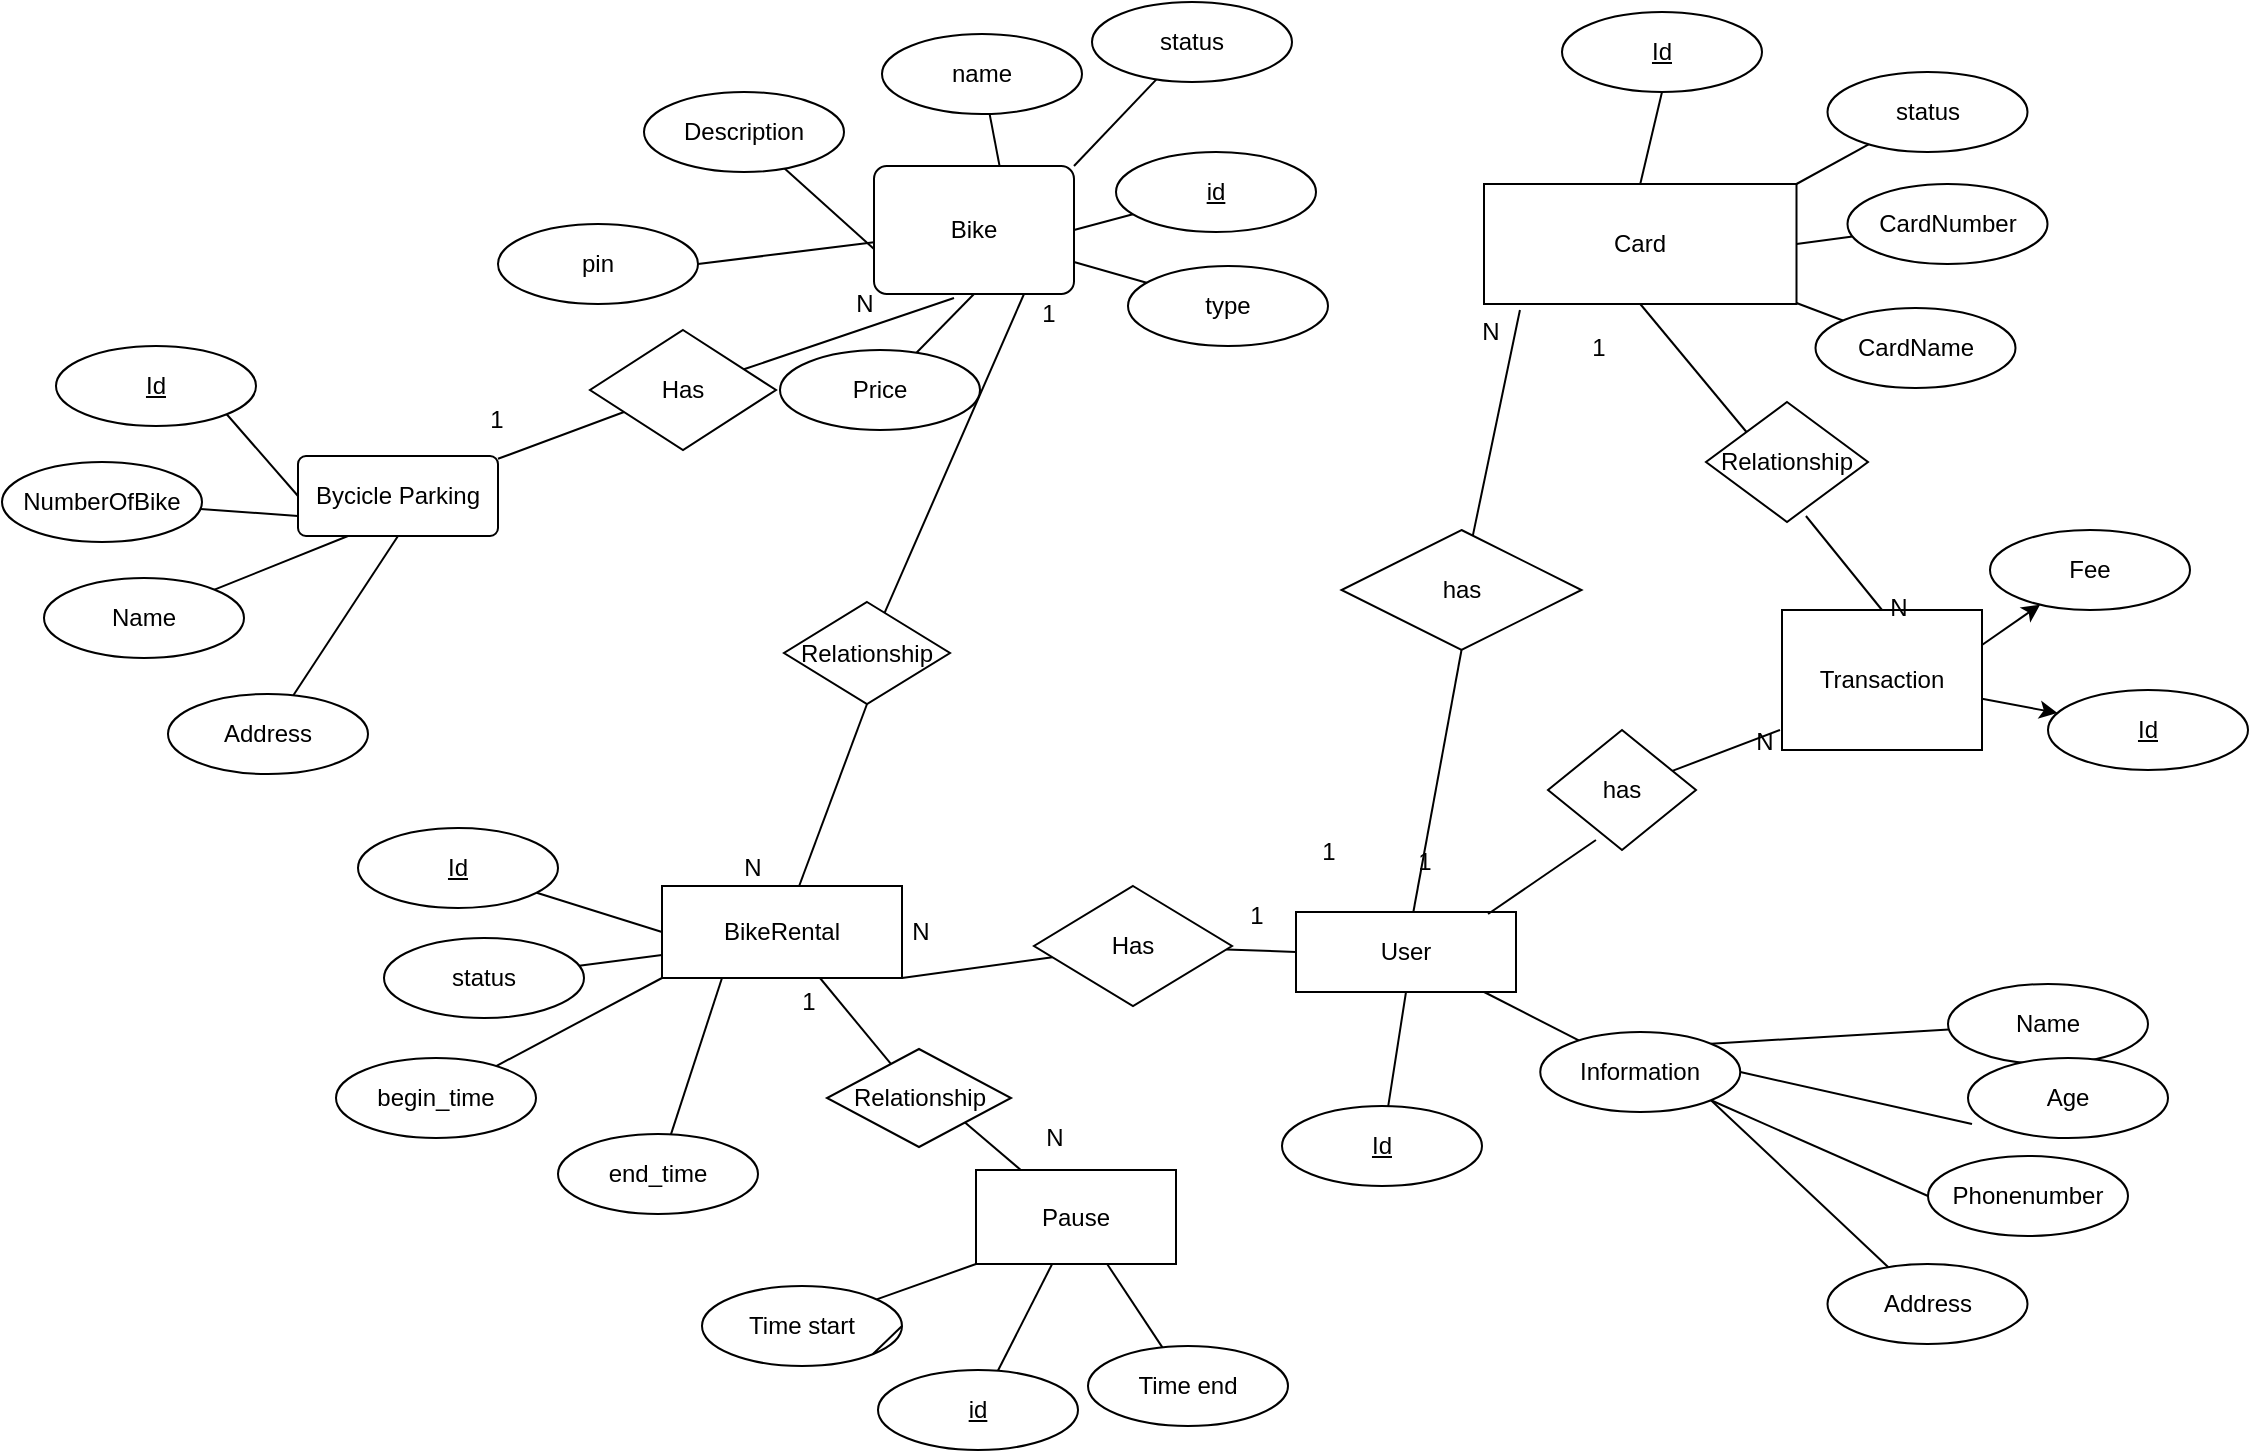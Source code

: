 <mxfile version="13.10.4" type="device"><diagram id="R2lEEEUBdFMjLlhIrx00" name="Page-1"><mxGraphModel dx="1822" dy="1105" grid="0" gridSize="10" guides="1" tooltips="1" connect="1" arrows="1" fold="1" page="0" pageScale="1" pageWidth="850" pageHeight="1100" math="0" shadow="0" extFonts="Permanent Marker^https://fonts.googleapis.com/css?family=Permanent+Marker"><root><mxCell id="0"/><mxCell id="1" parent="0"/><mxCell id="GqBeee7C10Lz41iLD6nS-3" style="edgeStyle=none;rounded=0;orthogonalLoop=1;jettySize=auto;html=1;endArrow=none;endFill=0;" parent="1" source="GqBeee7C10Lz41iLD6nS-47" target="GqBeee7C10Lz41iLD6nS-15" edge="1"><mxGeometry relative="1" as="geometry"><mxPoint x="-93" y="148" as="sourcePoint"/></mxGeometry></mxCell><mxCell id="GqBeee7C10Lz41iLD6nS-5" value="Id" style="ellipse;whiteSpace=wrap;html=1;align=center;fontStyle=4;" parent="1" vertex="1"><mxGeometry x="420" y="419" width="100" height="40" as="geometry"/></mxCell><mxCell id="GqBeee7C10Lz41iLD6nS-12" style="edgeStyle=none;rounded=0;orthogonalLoop=1;jettySize=auto;html=1;exitX=1;exitY=0;exitDx=0;exitDy=0;endArrow=none;endFill=0;" parent="1" source="GqBeee7C10Lz41iLD6nS-15" target="GqBeee7C10Lz41iLD6nS-16" edge="1"><mxGeometry relative="1" as="geometry"/></mxCell><mxCell id="GqBeee7C10Lz41iLD6nS-13" style="edgeStyle=none;rounded=0;orthogonalLoop=1;jettySize=auto;html=1;exitX=1;exitY=0.5;exitDx=0;exitDy=0;entryX=0.02;entryY=0.825;entryDx=0;entryDy=0;entryPerimeter=0;endArrow=none;endFill=0;" parent="1" source="GqBeee7C10Lz41iLD6nS-15" target="GqBeee7C10Lz41iLD6nS-17" edge="1"><mxGeometry relative="1" as="geometry"/></mxCell><mxCell id="GqBeee7C10Lz41iLD6nS-14" style="edgeStyle=none;rounded=0;orthogonalLoop=1;jettySize=auto;html=1;exitX=1;exitY=1;exitDx=0;exitDy=0;entryX=0;entryY=0.5;entryDx=0;entryDy=0;endArrow=none;endFill=0;" parent="1" source="GqBeee7C10Lz41iLD6nS-15" target="GqBeee7C10Lz41iLD6nS-18" edge="1"><mxGeometry relative="1" as="geometry"/></mxCell><mxCell id="GqBeee7C10Lz41iLD6nS-15" value="Information" style="ellipse;whiteSpace=wrap;html=1;align=center;" parent="1" vertex="1"><mxGeometry x="549.13" y="382" width="100" height="40" as="geometry"/></mxCell><mxCell id="GqBeee7C10Lz41iLD6nS-16" value="Name" style="ellipse;whiteSpace=wrap;html=1;align=center;" parent="1" vertex="1"><mxGeometry x="753" y="358" width="100" height="40" as="geometry"/></mxCell><mxCell id="GqBeee7C10Lz41iLD6nS-17" value="Age" style="ellipse;whiteSpace=wrap;html=1;align=center;" parent="1" vertex="1"><mxGeometry x="763" y="395" width="100" height="40" as="geometry"/></mxCell><mxCell id="GqBeee7C10Lz41iLD6nS-18" value="Phonenumber" style="ellipse;whiteSpace=wrap;html=1;align=center;" parent="1" vertex="1"><mxGeometry x="743" y="444" width="100" height="40" as="geometry"/></mxCell><mxCell id="GqBeee7C10Lz41iLD6nS-19" value="Address" style="ellipse;whiteSpace=wrap;html=1;align=center;" parent="1" vertex="1"><mxGeometry x="692.75" y="498" width="100" height="40" as="geometry"/></mxCell><mxCell id="GqBeee7C10Lz41iLD6nS-21" value="" style="endArrow=none;html=1;exitX=1;exitY=1;exitDx=0;exitDy=0;endFill=0;" parent="1" source="GqBeee7C10Lz41iLD6nS-15" target="GqBeee7C10Lz41iLD6nS-19" edge="1"><mxGeometry width="50" height="50" relative="1" as="geometry"><mxPoint x="107" y="318" as="sourcePoint"/><mxPoint x="157" y="268" as="targetPoint"/></mxGeometry></mxCell><mxCell id="GqBeee7C10Lz41iLD6nS-23" style="edgeStyle=none;rounded=0;orthogonalLoop=1;jettySize=auto;html=1;exitX=0;exitY=0.5;exitDx=0;exitDy=0;endArrow=none;endFill=0;" parent="1" source="GqBeee7C10Lz41iLD6nS-49" target="GqBeee7C10Lz41iLD6nS-28" edge="1"><mxGeometry relative="1" as="geometry"><mxPoint x="100" y="420" as="sourcePoint"/></mxGeometry></mxCell><mxCell id="GqBeee7C10Lz41iLD6nS-28" value="Id" style="ellipse;whiteSpace=wrap;html=1;align=center;fontStyle=4;" parent="1" vertex="1"><mxGeometry x="-42" y="280" width="100" height="40" as="geometry"/></mxCell><mxCell id="GqBeee7C10Lz41iLD6nS-37" style="edgeStyle=none;rounded=0;orthogonalLoop=1;jettySize=auto;html=1;endArrow=none;endFill=0;" parent="1" source="GqBeee7C10Lz41iLD6nS-39" target="GqBeee7C10Lz41iLD6nS-44" edge="1"><mxGeometry relative="1" as="geometry"><mxPoint x="708.529" y="-24.516" as="targetPoint"/></mxGeometry></mxCell><mxCell id="GqBeee7C10Lz41iLD6nS-38" style="edgeStyle=none;rounded=0;orthogonalLoop=1;jettySize=auto;html=1;exitX=1;exitY=0.5;exitDx=0;exitDy=0;endArrow=none;endFill=0;" parent="1" source="GqBeee7C10Lz41iLD6nS-39" target="GqBeee7C10Lz41iLD6nS-43" edge="1"><mxGeometry relative="1" as="geometry"/></mxCell><mxCell id="zLXM_e-mh2x2h6zWoIeZ-93" style="edgeStyle=none;rounded=0;orthogonalLoop=1;jettySize=auto;html=1;exitX=1;exitY=0;exitDx=0;exitDy=0;endArrow=none;endFill=0;fontSize=12;" parent="1" source="GqBeee7C10Lz41iLD6nS-39" target="zLXM_e-mh2x2h6zWoIeZ-92" edge="1"><mxGeometry relative="1" as="geometry"/></mxCell><mxCell id="zLXM_e-mh2x2h6zWoIeZ-96" style="edgeStyle=none;rounded=0;orthogonalLoop=1;jettySize=auto;html=1;exitX=0.5;exitY=0;exitDx=0;exitDy=0;entryX=0.5;entryY=1;entryDx=0;entryDy=0;endArrow=none;endFill=0;fontSize=12;" parent="1" source="GqBeee7C10Lz41iLD6nS-39" target="GqBeee7C10Lz41iLD6nS-45" edge="1"><mxGeometry relative="1" as="geometry"/></mxCell><mxCell id="zLXM_e-mh2x2h6zWoIeZ-97" style="edgeStyle=none;rounded=0;orthogonalLoop=1;jettySize=auto;html=1;exitX=0.5;exitY=1;exitDx=0;exitDy=0;entryX=0;entryY=0;entryDx=0;entryDy=0;endArrow=none;endFill=0;fontSize=12;" parent="1" source="GqBeee7C10Lz41iLD6nS-39" target="zLXM_e-mh2x2h6zWoIeZ-71" edge="1"><mxGeometry relative="1" as="geometry"/></mxCell><mxCell id="GqBeee7C10Lz41iLD6nS-39" value="Card" style="whiteSpace=wrap;html=1;align=center;" parent="1" vertex="1"><mxGeometry x="521" y="-42" width="156.25" height="60" as="geometry"/></mxCell><mxCell id="GqBeee7C10Lz41iLD6nS-43" value="CardNumber" style="ellipse;whiteSpace=wrap;html=1;align=center;" parent="1" vertex="1"><mxGeometry x="702.75" y="-42" width="100" height="40" as="geometry"/></mxCell><mxCell id="GqBeee7C10Lz41iLD6nS-44" value="CardName" style="ellipse;whiteSpace=wrap;html=1;align=center;" parent="1" vertex="1"><mxGeometry x="686.75" y="20" width="100" height="40" as="geometry"/></mxCell><mxCell id="GqBeee7C10Lz41iLD6nS-45" value="Id" style="ellipse;whiteSpace=wrap;html=1;align=center;fontStyle=4;" parent="1" vertex="1"><mxGeometry x="560" y="-128" width="100" height="40" as="geometry"/></mxCell><mxCell id="zLXM_e-mh2x2h6zWoIeZ-31" style="edgeStyle=none;rounded=0;orthogonalLoop=1;jettySize=auto;html=1;exitX=0.5;exitY=1;exitDx=0;exitDy=0;endArrow=none;endFill=0;" parent="1" source="GqBeee7C10Lz41iLD6nS-47" target="GqBeee7C10Lz41iLD6nS-5" edge="1"><mxGeometry relative="1" as="geometry"/></mxCell><mxCell id="zLXM_e-mh2x2h6zWoIeZ-104" style="edgeStyle=none;rounded=0;orthogonalLoop=1;jettySize=auto;html=1;entryX=0.5;entryY=1;entryDx=0;entryDy=0;endArrow=none;endFill=0;fontSize=12;" parent="1" source="GqBeee7C10Lz41iLD6nS-47" target="zLXM_e-mh2x2h6zWoIeZ-102" edge="1"><mxGeometry relative="1" as="geometry"/></mxCell><mxCell id="GqBeee7C10Lz41iLD6nS-47" value="User" style="whiteSpace=wrap;html=1;align=center;" parent="1" vertex="1"><mxGeometry x="427" y="322" width="110" height="40" as="geometry"/></mxCell><mxCell id="zLXM_e-mh2x2h6zWoIeZ-23" style="edgeStyle=none;rounded=0;orthogonalLoop=1;jettySize=auto;html=1;exitX=0;exitY=0.75;exitDx=0;exitDy=0;endArrow=none;endFill=0;" parent="1" source="GqBeee7C10Lz41iLD6nS-49" target="zLXM_e-mh2x2h6zWoIeZ-22" edge="1"><mxGeometry relative="1" as="geometry"/></mxCell><mxCell id="zLXM_e-mh2x2h6zWoIeZ-29" style="edgeStyle=none;rounded=0;orthogonalLoop=1;jettySize=auto;html=1;entryX=0.5;entryY=1;entryDx=0;entryDy=0;endArrow=none;endFill=0;" parent="1" source="GqBeee7C10Lz41iLD6nS-49" target="zLXM_e-mh2x2h6zWoIeZ-28" edge="1"><mxGeometry relative="1" as="geometry"/></mxCell><mxCell id="zLXM_e-mh2x2h6zWoIeZ-46" style="edgeStyle=none;rounded=0;orthogonalLoop=1;jettySize=auto;html=1;exitX=0;exitY=1;exitDx=0;exitDy=0;endArrow=none;endFill=0;" parent="1" source="GqBeee7C10Lz41iLD6nS-49" target="zLXM_e-mh2x2h6zWoIeZ-44" edge="1"><mxGeometry relative="1" as="geometry"/></mxCell><mxCell id="zLXM_e-mh2x2h6zWoIeZ-47" style="edgeStyle=none;rounded=0;orthogonalLoop=1;jettySize=auto;html=1;exitX=0.25;exitY=1;exitDx=0;exitDy=0;endArrow=none;endFill=0;" parent="1" source="GqBeee7C10Lz41iLD6nS-49" target="zLXM_e-mh2x2h6zWoIeZ-45" edge="1"><mxGeometry relative="1" as="geometry"/></mxCell><mxCell id="HO3YLaZCYLhAYJbhyQVO-8" style="edgeStyle=none;rounded=0;orthogonalLoop=1;jettySize=auto;html=1;endArrow=none;endFill=0;" parent="1" source="GqBeee7C10Lz41iLD6nS-49" target="HO3YLaZCYLhAYJbhyQVO-7" edge="1"><mxGeometry relative="1" as="geometry"/></mxCell><mxCell id="GqBeee7C10Lz41iLD6nS-49" value="BikeRental" style="whiteSpace=wrap;html=1;align=center;" parent="1" vertex="1"><mxGeometry x="110" y="309" width="120" height="46" as="geometry"/></mxCell><mxCell id="GqBeee7C10Lz41iLD6nS-96" style="edgeStyle=none;rounded=0;orthogonalLoop=1;jettySize=auto;html=1;exitX=0.25;exitY=1;exitDx=0;exitDy=0;endArrow=none;endFill=0;" parent="1" source="GqBeee7C10Lz41iLD6nS-90" target="GqBeee7C10Lz41iLD6nS-95" edge="1"><mxGeometry relative="1" as="geometry"><mxPoint x="78.355" y="8.358" as="targetPoint"/></mxGeometry></mxCell><mxCell id="GqBeee7C10Lz41iLD6nS-98" style="edgeStyle=none;rounded=0;orthogonalLoop=1;jettySize=auto;html=1;exitX=0.75;exitY=1;exitDx=0;exitDy=0;endArrow=none;endFill=0;" parent="1" source="GqBeee7C10Lz41iLD6nS-90" target="GqBeee7C10Lz41iLD6nS-91" edge="1"><mxGeometry relative="1" as="geometry"/></mxCell><mxCell id="GqBeee7C10Lz41iLD6nS-99" style="edgeStyle=none;rounded=0;orthogonalLoop=1;jettySize=auto;html=1;exitX=1;exitY=0.5;exitDx=0;exitDy=0;endArrow=none;endFill=0;" parent="1" source="GqBeee7C10Lz41iLD6nS-90" target="GqBeee7C10Lz41iLD6nS-92" edge="1"><mxGeometry relative="1" as="geometry"/></mxCell><mxCell id="zLXM_e-mh2x2h6zWoIeZ-83" style="edgeStyle=none;rounded=0;orthogonalLoop=1;jettySize=auto;html=1;exitX=1;exitY=0.75;exitDx=0;exitDy=0;endArrow=none;endFill=0;fontSize=12;" parent="1" source="GqBeee7C10Lz41iLD6nS-90" target="zLXM_e-mh2x2h6zWoIeZ-82" edge="1"><mxGeometry relative="1" as="geometry"/></mxCell><mxCell id="zLXM_e-mh2x2h6zWoIeZ-101" style="edgeStyle=none;rounded=0;orthogonalLoop=1;jettySize=auto;html=1;exitX=1;exitY=0;exitDx=0;exitDy=0;endArrow=none;endFill=0;fontSize=12;" parent="1" source="GqBeee7C10Lz41iLD6nS-90" target="zLXM_e-mh2x2h6zWoIeZ-100" edge="1"><mxGeometry relative="1" as="geometry"/></mxCell><mxCell id="HO3YLaZCYLhAYJbhyQVO-3" style="edgeStyle=none;rounded=0;orthogonalLoop=1;jettySize=auto;html=1;exitX=0.5;exitY=1;exitDx=0;exitDy=0;endArrow=none;endFill=0;" parent="1" source="GqBeee7C10Lz41iLD6nS-90" target="zLXM_e-mh2x2h6zWoIeZ-110" edge="1"><mxGeometry relative="1" as="geometry"/></mxCell><mxCell id="GqBeee7C10Lz41iLD6nS-90" value="Bike" style="rounded=1;arcSize=10;whiteSpace=wrap;html=1;align=center;" parent="1" vertex="1"><mxGeometry x="216" y="-51" width="100" height="64" as="geometry"/></mxCell><mxCell id="GqBeee7C10Lz41iLD6nS-91" value="name" style="ellipse;whiteSpace=wrap;html=1;align=center;" parent="1" vertex="1"><mxGeometry x="220" y="-117" width="100" height="40" as="geometry"/></mxCell><mxCell id="GqBeee7C10Lz41iLD6nS-92" value="id" style="ellipse;whiteSpace=wrap;html=1;align=center;fontStyle=4;" parent="1" vertex="1"><mxGeometry x="337" y="-58" width="100" height="40" as="geometry"/></mxCell><mxCell id="GqBeee7C10Lz41iLD6nS-95" value="Description" style="ellipse;whiteSpace=wrap;html=1;align=center;" parent="1" vertex="1"><mxGeometry x="101" y="-88" width="100" height="40" as="geometry"/></mxCell><mxCell id="GqBeee7C10Lz41iLD6nS-105" style="edgeStyle=none;rounded=0;orthogonalLoop=1;jettySize=auto;html=1;exitX=0;exitY=0.5;exitDx=0;exitDy=0;entryX=1;entryY=1;entryDx=0;entryDy=0;endArrow=none;endFill=0;" parent="1" source="GqBeee7C10Lz41iLD6nS-100" target="GqBeee7C10Lz41iLD6nS-101" edge="1"><mxGeometry relative="1" as="geometry"/></mxCell><mxCell id="GqBeee7C10Lz41iLD6nS-106" style="edgeStyle=none;rounded=0;orthogonalLoop=1;jettySize=auto;html=1;exitX=0;exitY=0.75;exitDx=0;exitDy=0;endArrow=none;endFill=0;" parent="1" source="GqBeee7C10Lz41iLD6nS-100" target="GqBeee7C10Lz41iLD6nS-102" edge="1"><mxGeometry relative="1" as="geometry"/></mxCell><mxCell id="GqBeee7C10Lz41iLD6nS-107" style="edgeStyle=none;rounded=0;orthogonalLoop=1;jettySize=auto;html=1;exitX=0.25;exitY=1;exitDx=0;exitDy=0;endArrow=none;endFill=0;" parent="1" source="GqBeee7C10Lz41iLD6nS-100" target="GqBeee7C10Lz41iLD6nS-103" edge="1"><mxGeometry relative="1" as="geometry"/></mxCell><mxCell id="GqBeee7C10Lz41iLD6nS-108" style="edgeStyle=none;rounded=0;orthogonalLoop=1;jettySize=auto;html=1;exitX=0.5;exitY=1;exitDx=0;exitDy=0;endArrow=none;endFill=0;" parent="1" source="GqBeee7C10Lz41iLD6nS-100" target="GqBeee7C10Lz41iLD6nS-104" edge="1"><mxGeometry relative="1" as="geometry"><mxPoint x="-27" y="205" as="targetPoint"/></mxGeometry></mxCell><mxCell id="zLXM_e-mh2x2h6zWoIeZ-26" style="edgeStyle=none;rounded=0;orthogonalLoop=1;jettySize=auto;html=1;endArrow=none;endFill=0;" parent="1" source="GqBeee7C10Lz41iLD6nS-100" target="zLXM_e-mh2x2h6zWoIeZ-18" edge="1"><mxGeometry relative="1" as="geometry"/></mxCell><mxCell id="GqBeee7C10Lz41iLD6nS-100" value="Bycicle Parking" style="rounded=1;arcSize=10;whiteSpace=wrap;html=1;align=center;" parent="1" vertex="1"><mxGeometry x="-72" y="94" width="100" height="40" as="geometry"/></mxCell><mxCell id="GqBeee7C10Lz41iLD6nS-101" value="Id" style="ellipse;whiteSpace=wrap;html=1;align=center;fontStyle=4;" parent="1" vertex="1"><mxGeometry x="-193" y="39" width="100" height="40" as="geometry"/></mxCell><mxCell id="GqBeee7C10Lz41iLD6nS-102" value="NumberOfBike" style="ellipse;whiteSpace=wrap;html=1;align=center;" parent="1" vertex="1"><mxGeometry x="-220" y="97" width="100" height="40" as="geometry"/></mxCell><mxCell id="GqBeee7C10Lz41iLD6nS-103" value="Name" style="ellipse;whiteSpace=wrap;html=1;align=center;" parent="1" vertex="1"><mxGeometry x="-199" y="155" width="100" height="40" as="geometry"/></mxCell><mxCell id="GqBeee7C10Lz41iLD6nS-104" value="Address" style="ellipse;whiteSpace=wrap;html=1;align=center;" parent="1" vertex="1"><mxGeometry x="-137" y="213" width="100" height="40" as="geometry"/></mxCell><mxCell id="zLXM_e-mh2x2h6zWoIeZ-17" style="edgeStyle=none;rounded=0;orthogonalLoop=1;jettySize=auto;html=1;" parent="1" source="zLXM_e-mh2x2h6zWoIeZ-1" target="zLXM_e-mh2x2h6zWoIeZ-3" edge="1"><mxGeometry relative="1" as="geometry"/></mxCell><mxCell id="zLXM_e-mh2x2h6zWoIeZ-39" style="edgeStyle=none;rounded=0;orthogonalLoop=1;jettySize=auto;html=1;exitX=1;exitY=0.25;exitDx=0;exitDy=0;endArrow=classic;endFill=1;" parent="1" source="zLXM_e-mh2x2h6zWoIeZ-1" target="zLXM_e-mh2x2h6zWoIeZ-38" edge="1"><mxGeometry relative="1" as="geometry"/></mxCell><mxCell id="zLXM_e-mh2x2h6zWoIeZ-1" value="Transaction" style="whiteSpace=wrap;html=1;align=center;" parent="1" vertex="1"><mxGeometry x="670" y="171" width="100" height="70" as="geometry"/></mxCell><mxCell id="zLXM_e-mh2x2h6zWoIeZ-3" value="Id" style="ellipse;whiteSpace=wrap;html=1;align=center;fontStyle=4;" parent="1" vertex="1"><mxGeometry x="803" y="211" width="100" height="40" as="geometry"/></mxCell><mxCell id="zLXM_e-mh2x2h6zWoIeZ-12" style="edgeStyle=none;rounded=0;orthogonalLoop=1;jettySize=auto;html=1;exitX=1;exitY=1;exitDx=0;exitDy=0;" parent="1" source="zLXM_e-mh2x2h6zWoIeZ-3" target="zLXM_e-mh2x2h6zWoIeZ-3" edge="1"><mxGeometry relative="1" as="geometry"/></mxCell><mxCell id="zLXM_e-mh2x2h6zWoIeZ-27" style="edgeStyle=none;rounded=0;orthogonalLoop=1;jettySize=auto;html=1;entryX=0.4;entryY=1.031;entryDx=0;entryDy=0;entryPerimeter=0;endArrow=none;endFill=0;" parent="1" source="zLXM_e-mh2x2h6zWoIeZ-18" target="GqBeee7C10Lz41iLD6nS-90" edge="1"><mxGeometry relative="1" as="geometry"/></mxCell><mxCell id="zLXM_e-mh2x2h6zWoIeZ-18" value="Has" style="shape=rhombus;perimeter=rhombusPerimeter;whiteSpace=wrap;html=1;align=center;" parent="1" vertex="1"><mxGeometry x="74" y="31" width="93" height="60" as="geometry"/></mxCell><mxCell id="zLXM_e-mh2x2h6zWoIeZ-22" value="status" style="ellipse;whiteSpace=wrap;html=1;align=center;" parent="1" vertex="1"><mxGeometry x="-29" y="335" width="100" height="40" as="geometry"/></mxCell><mxCell id="zLXM_e-mh2x2h6zWoIeZ-24" style="edgeStyle=none;rounded=0;orthogonalLoop=1;jettySize=auto;html=1;exitX=0.5;exitY=1;exitDx=0;exitDy=0;" parent="1" source="zLXM_e-mh2x2h6zWoIeZ-22" target="zLXM_e-mh2x2h6zWoIeZ-22" edge="1"><mxGeometry relative="1" as="geometry"/></mxCell><mxCell id="zLXM_e-mh2x2h6zWoIeZ-30" style="edgeStyle=none;rounded=0;orthogonalLoop=1;jettySize=auto;html=1;entryX=0.75;entryY=1;entryDx=0;entryDy=0;endArrow=none;endFill=0;" parent="1" source="zLXM_e-mh2x2h6zWoIeZ-28" target="GqBeee7C10Lz41iLD6nS-90" edge="1"><mxGeometry relative="1" as="geometry"/></mxCell><mxCell id="zLXM_e-mh2x2h6zWoIeZ-28" value="Relationship" style="shape=rhombus;perimeter=rhombusPerimeter;whiteSpace=wrap;html=1;align=center;" parent="1" vertex="1"><mxGeometry x="171" y="167" width="83" height="51" as="geometry"/></mxCell><mxCell id="zLXM_e-mh2x2h6zWoIeZ-36" style="edgeStyle=none;rounded=0;orthogonalLoop=1;jettySize=auto;html=1;entryX=1;entryY=1;entryDx=0;entryDy=0;endArrow=none;endFill=0;" parent="1" source="zLXM_e-mh2x2h6zWoIeZ-35" target="GqBeee7C10Lz41iLD6nS-49" edge="1"><mxGeometry relative="1" as="geometry"/></mxCell><mxCell id="zLXM_e-mh2x2h6zWoIeZ-37" style="edgeStyle=none;rounded=0;orthogonalLoop=1;jettySize=auto;html=1;entryX=0;entryY=0.5;entryDx=0;entryDy=0;endArrow=none;endFill=0;" parent="1" source="zLXM_e-mh2x2h6zWoIeZ-35" target="GqBeee7C10Lz41iLD6nS-47" edge="1"><mxGeometry relative="1" as="geometry"/></mxCell><mxCell id="zLXM_e-mh2x2h6zWoIeZ-35" value="Has" style="shape=rhombus;perimeter=rhombusPerimeter;whiteSpace=wrap;html=1;align=center;" parent="1" vertex="1"><mxGeometry x="296" y="309" width="99" height="60" as="geometry"/></mxCell><mxCell id="zLXM_e-mh2x2h6zWoIeZ-38" value="Fee" style="ellipse;whiteSpace=wrap;html=1;align=center;" parent="1" vertex="1"><mxGeometry x="774" y="131" width="100" height="40" as="geometry"/></mxCell><mxCell id="zLXM_e-mh2x2h6zWoIeZ-44" value="begin_time" style="ellipse;whiteSpace=wrap;html=1;align=center;" parent="1" vertex="1"><mxGeometry x="-53" y="395" width="100" height="40" as="geometry"/></mxCell><mxCell id="zLXM_e-mh2x2h6zWoIeZ-45" value="end_time" style="ellipse;whiteSpace=wrap;html=1;align=center;" parent="1" vertex="1"><mxGeometry x="58" y="433" width="100" height="40" as="geometry"/></mxCell><mxCell id="zLXM_e-mh2x2h6zWoIeZ-74" style="edgeStyle=none;rounded=0;orthogonalLoop=1;jettySize=auto;html=1;exitX=0.617;exitY=0.95;exitDx=0;exitDy=0;entryX=0.5;entryY=0;entryDx=0;entryDy=0;endArrow=none;endFill=0;fontSize=12;exitPerimeter=0;" parent="1" source="zLXM_e-mh2x2h6zWoIeZ-71" target="zLXM_e-mh2x2h6zWoIeZ-1" edge="1"><mxGeometry relative="1" as="geometry"/></mxCell><mxCell id="zLXM_e-mh2x2h6zWoIeZ-71" value="Relationship" style="shape=rhombus;perimeter=rhombusPerimeter;whiteSpace=wrap;html=1;align=center;fontSize=12;" parent="1" vertex="1"><mxGeometry x="632" y="67" width="81" height="60" as="geometry"/></mxCell><mxCell id="zLXM_e-mh2x2h6zWoIeZ-76" style="edgeStyle=none;rounded=0;orthogonalLoop=1;jettySize=auto;html=1;entryX=-0.01;entryY=0.857;entryDx=0;entryDy=0;entryPerimeter=0;endArrow=none;endFill=0;fontSize=12;" parent="1" source="zLXM_e-mh2x2h6zWoIeZ-75" target="zLXM_e-mh2x2h6zWoIeZ-1" edge="1"><mxGeometry relative="1" as="geometry"/></mxCell><mxCell id="zLXM_e-mh2x2h6zWoIeZ-77" style="edgeStyle=none;rounded=0;orthogonalLoop=1;jettySize=auto;html=1;exitX=0.324;exitY=0.917;exitDx=0;exitDy=0;entryX=0.873;entryY=0.025;entryDx=0;entryDy=0;entryPerimeter=0;endArrow=none;endFill=0;fontSize=12;exitPerimeter=0;" parent="1" source="zLXM_e-mh2x2h6zWoIeZ-75" target="GqBeee7C10Lz41iLD6nS-47" edge="1"><mxGeometry relative="1" as="geometry"/></mxCell><mxCell id="zLXM_e-mh2x2h6zWoIeZ-75" value="has" style="shape=rhombus;perimeter=rhombusPerimeter;whiteSpace=wrap;html=1;align=center;fontSize=12;" parent="1" vertex="1"><mxGeometry x="553" y="231" width="74" height="60" as="geometry"/></mxCell><mxCell id="zLXM_e-mh2x2h6zWoIeZ-78" value="N" style="text;html=1;align=center;verticalAlign=middle;resizable=0;points=[];autosize=1;fontSize=12;" parent="1" vertex="1"><mxGeometry x="145" y="291" width="19" height="18" as="geometry"/></mxCell><mxCell id="zLXM_e-mh2x2h6zWoIeZ-79" value="1" style="text;html=1;align=center;verticalAlign=middle;resizable=0;points=[];autosize=1;fontSize=12;" parent="1" vertex="1"><mxGeometry x="294" y="14" width="17" height="18" as="geometry"/></mxCell><mxCell id="zLXM_e-mh2x2h6zWoIeZ-80" value="1" style="text;html=1;align=center;verticalAlign=middle;resizable=0;points=[];autosize=1;fontSize=12;" parent="1" vertex="1"><mxGeometry x="18" y="67" width="17" height="18" as="geometry"/></mxCell><mxCell id="zLXM_e-mh2x2h6zWoIeZ-81" value="N" style="text;html=1;align=center;verticalAlign=middle;resizable=0;points=[];autosize=1;fontSize=12;" parent="1" vertex="1"><mxGeometry x="201" y="9" width="19" height="18" as="geometry"/></mxCell><mxCell id="zLXM_e-mh2x2h6zWoIeZ-82" value="type" style="ellipse;whiteSpace=wrap;html=1;align=center;fontSize=12;" parent="1" vertex="1"><mxGeometry x="343" y="-1" width="100" height="40" as="geometry"/></mxCell><mxCell id="zLXM_e-mh2x2h6zWoIeZ-87" value="N" style="text;html=1;align=center;verticalAlign=middle;resizable=0;points=[];autosize=1;fontSize=12;" parent="1" vertex="1"><mxGeometry x="229" y="323" width="19" height="18" as="geometry"/></mxCell><mxCell id="zLXM_e-mh2x2h6zWoIeZ-89" value="N" style="text;html=1;align=center;verticalAlign=middle;resizable=0;points=[];autosize=1;fontSize=12;" parent="1" vertex="1"><mxGeometry x="718.5" y="161" width="19" height="18" as="geometry"/></mxCell><mxCell id="zLXM_e-mh2x2h6zWoIeZ-90" value="N" style="text;html=1;align=center;verticalAlign=middle;resizable=0;points=[];autosize=1;fontSize=12;" parent="1" vertex="1"><mxGeometry x="651" y="228" width="19" height="18" as="geometry"/></mxCell><mxCell id="zLXM_e-mh2x2h6zWoIeZ-91" value="1" style="text;html=1;align=center;verticalAlign=middle;resizable=0;points=[];autosize=1;fontSize=12;" parent="1" vertex="1"><mxGeometry x="569.75" y="31" width="17" height="18" as="geometry"/></mxCell><mxCell id="zLXM_e-mh2x2h6zWoIeZ-92" value="status" style="ellipse;whiteSpace=wrap;html=1;align=center;fontSize=12;" parent="1" vertex="1"><mxGeometry x="692.75" y="-98" width="100" height="40" as="geometry"/></mxCell><mxCell id="zLXM_e-mh2x2h6zWoIeZ-98" value="1" style="text;html=1;align=center;verticalAlign=middle;resizable=0;points=[];autosize=1;fontSize=12;" parent="1" vertex="1"><mxGeometry x="398" y="315" width="17" height="18" as="geometry"/></mxCell><mxCell id="zLXM_e-mh2x2h6zWoIeZ-99" value="1" style="text;html=1;align=center;verticalAlign=middle;resizable=0;points=[];autosize=1;fontSize=12;" parent="1" vertex="1"><mxGeometry x="482" y="288" width="17" height="18" as="geometry"/></mxCell><mxCell id="zLXM_e-mh2x2h6zWoIeZ-100" value="status" style="ellipse;whiteSpace=wrap;html=1;align=center;fontSize=12;" parent="1" vertex="1"><mxGeometry x="325" y="-133" width="100" height="40" as="geometry"/></mxCell><mxCell id="zLXM_e-mh2x2h6zWoIeZ-105" style="edgeStyle=none;rounded=0;orthogonalLoop=1;jettySize=auto;html=1;endArrow=none;endFill=0;fontSize=12;entryX=0.115;entryY=1.05;entryDx=0;entryDy=0;entryPerimeter=0;" parent="1" source="zLXM_e-mh2x2h6zWoIeZ-102" target="GqBeee7C10Lz41iLD6nS-39" edge="1"><mxGeometry relative="1" as="geometry"/></mxCell><mxCell id="zLXM_e-mh2x2h6zWoIeZ-102" value="has" style="shape=rhombus;perimeter=rhombusPerimeter;whiteSpace=wrap;html=1;align=center;fontSize=12;" parent="1" vertex="1"><mxGeometry x="449.75" y="131" width="120" height="60" as="geometry"/></mxCell><mxCell id="zLXM_e-mh2x2h6zWoIeZ-103" style="edgeStyle=none;rounded=0;orthogonalLoop=1;jettySize=auto;html=1;exitX=1;exitY=1;exitDx=0;exitDy=0;endArrow=none;endFill=0;fontSize=12;" parent="1" source="zLXM_e-mh2x2h6zWoIeZ-75" target="zLXM_e-mh2x2h6zWoIeZ-75" edge="1"><mxGeometry relative="1" as="geometry"/></mxCell><mxCell id="zLXM_e-mh2x2h6zWoIeZ-106" value="1" style="text;html=1;align=center;verticalAlign=middle;resizable=0;points=[];autosize=1;fontSize=12;" parent="1" vertex="1"><mxGeometry x="434" y="283" width="17" height="18" as="geometry"/></mxCell><mxCell id="zLXM_e-mh2x2h6zWoIeZ-107" value="N" style="text;html=1;align=center;verticalAlign=middle;resizable=0;points=[];autosize=1;fontSize=12;" parent="1" vertex="1"><mxGeometry x="514" y="23" width="19" height="18" as="geometry"/></mxCell><mxCell id="zLXM_e-mh2x2h6zWoIeZ-110" value="Price" style="ellipse;whiteSpace=wrap;html=1;align=center;fontSize=12;" parent="1" vertex="1"><mxGeometry x="169" y="41" width="100" height="40" as="geometry"/></mxCell><mxCell id="HO3YLaZCYLhAYJbhyQVO-2" style="rounded=0;orthogonalLoop=1;jettySize=auto;html=1;exitX=1;exitY=0.5;exitDx=0;exitDy=0;endArrow=none;endFill=0;" parent="1" source="HO3YLaZCYLhAYJbhyQVO-1" target="GqBeee7C10Lz41iLD6nS-90" edge="1"><mxGeometry relative="1" as="geometry"/></mxCell><mxCell id="HO3YLaZCYLhAYJbhyQVO-1" value="pin" style="ellipse;whiteSpace=wrap;html=1;align=center;" parent="1" vertex="1"><mxGeometry x="28" y="-22" width="100" height="40" as="geometry"/></mxCell><mxCell id="HO3YLaZCYLhAYJbhyQVO-16" style="edgeStyle=none;rounded=0;orthogonalLoop=1;jettySize=auto;html=1;exitX=0;exitY=1;exitDx=0;exitDy=0;endArrow=none;endFill=0;" parent="1" source="HO3YLaZCYLhAYJbhyQVO-6" target="HO3YLaZCYLhAYJbhyQVO-10" edge="1"><mxGeometry relative="1" as="geometry"/></mxCell><mxCell id="HO3YLaZCYLhAYJbhyQVO-17" style="edgeStyle=none;rounded=0;orthogonalLoop=1;jettySize=auto;html=1;endArrow=none;endFill=0;" parent="1" source="HO3YLaZCYLhAYJbhyQVO-6" target="HO3YLaZCYLhAYJbhyQVO-11" edge="1"><mxGeometry relative="1" as="geometry"/></mxCell><mxCell id="HO3YLaZCYLhAYJbhyQVO-18" style="edgeStyle=none;rounded=0;orthogonalLoop=1;jettySize=auto;html=1;endArrow=none;endFill=0;" parent="1" source="HO3YLaZCYLhAYJbhyQVO-6" target="HO3YLaZCYLhAYJbhyQVO-12" edge="1"><mxGeometry relative="1" as="geometry"/></mxCell><mxCell id="HO3YLaZCYLhAYJbhyQVO-6" value="Pause" style="whiteSpace=wrap;html=1;align=center;" parent="1" vertex="1"><mxGeometry x="267" y="451" width="100" height="47" as="geometry"/></mxCell><mxCell id="HO3YLaZCYLhAYJbhyQVO-9" style="edgeStyle=none;rounded=0;orthogonalLoop=1;jettySize=auto;html=1;exitX=1;exitY=1;exitDx=0;exitDy=0;endArrow=none;endFill=0;" parent="1" source="HO3YLaZCYLhAYJbhyQVO-7" target="HO3YLaZCYLhAYJbhyQVO-6" edge="1"><mxGeometry relative="1" as="geometry"/></mxCell><mxCell id="HO3YLaZCYLhAYJbhyQVO-7" value="Relationship" style="shape=rhombus;perimeter=rhombusPerimeter;whiteSpace=wrap;html=1;align=center;" parent="1" vertex="1"><mxGeometry x="192.5" y="390.5" width="92" height="49" as="geometry"/></mxCell><mxCell id="HO3YLaZCYLhAYJbhyQVO-10" value="Time start" style="ellipse;whiteSpace=wrap;html=1;align=center;" parent="1" vertex="1"><mxGeometry x="130" y="509" width="100" height="40" as="geometry"/></mxCell><mxCell id="HO3YLaZCYLhAYJbhyQVO-11" value="id" style="ellipse;whiteSpace=wrap;html=1;align=center;fontStyle=4;" parent="1" vertex="1"><mxGeometry x="218" y="551" width="100" height="40" as="geometry"/></mxCell><mxCell id="HO3YLaZCYLhAYJbhyQVO-12" value="Time end" style="ellipse;whiteSpace=wrap;html=1;align=center;" parent="1" vertex="1"><mxGeometry x="323" y="539" width="100" height="40" as="geometry"/></mxCell><mxCell id="HO3YLaZCYLhAYJbhyQVO-13" value="1" style="text;html=1;align=center;verticalAlign=middle;resizable=0;points=[];autosize=1;" parent="1" vertex="1"><mxGeometry x="174" y="358" width="17" height="18" as="geometry"/></mxCell><mxCell id="HO3YLaZCYLhAYJbhyQVO-14" value="N" style="text;html=1;align=center;verticalAlign=middle;resizable=0;points=[];autosize=1;" parent="1" vertex="1"><mxGeometry x="296" y="426" width="19" height="18" as="geometry"/></mxCell><mxCell id="HO3YLaZCYLhAYJbhyQVO-15" style="edgeStyle=none;rounded=0;orthogonalLoop=1;jettySize=auto;html=1;exitX=1;exitY=1;exitDx=0;exitDy=0;entryX=1;entryY=0.5;entryDx=0;entryDy=0;endArrow=none;endFill=0;" parent="1" source="HO3YLaZCYLhAYJbhyQVO-10" target="HO3YLaZCYLhAYJbhyQVO-10" edge="1"><mxGeometry relative="1" as="geometry"/></mxCell></root></mxGraphModel></diagram></mxfile>